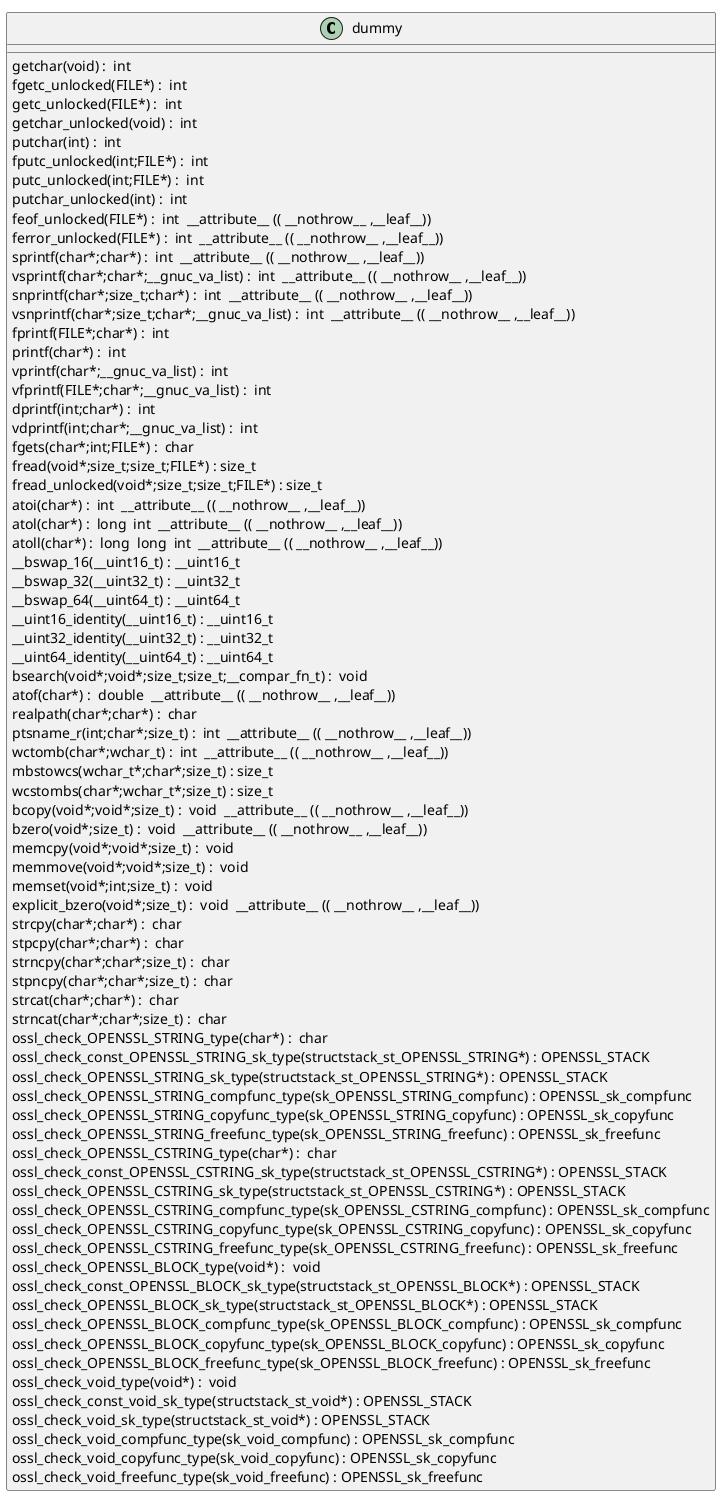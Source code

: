 @startuml
!pragma layout smetana
class dummy {
getchar(void) :  int  [[[./../.././qc/apps/asn1parse.c.html#742]]]
fgetc_unlocked(FILE*) :  int  [[[./../.././qc/apps/asn1parse.c.html#751]]]
getc_unlocked(FILE*) :  int  [[[./../.././qc/apps/asn1parse.c.html#761]]]
getchar_unlocked(void) :  int  [[[./../.././qc/apps/asn1parse.c.html#768]]]
putchar(int) :  int  [[[./../.././qc/apps/asn1parse.c.html#777]]]
fputc_unlocked(int;FILE*) :  int  [[[./../.././qc/apps/asn1parse.c.html#786]]]
putc_unlocked(int;FILE*) :  int  [[[./../.././qc/apps/asn1parse.c.html#796]]]
putchar_unlocked(int) :  int  [[[./../.././qc/apps/asn1parse.c.html#803]]]
feof_unlocked(FILE*) :  int  __attribute__ (( __nothrow__ ,__leaf__)) [[[./../.././qc/apps/asn1parse.c.html#809]]]
ferror_unlocked(FILE*) :  int  __attribute__ (( __nothrow__ ,__leaf__)) [[[./../.././qc/apps/asn1parse.c.html#816]]]
sprintf(char*;char*) :  int  __attribute__ (( __nothrow__ ,__leaf__)) [[[./../.././qc/apps/asn1parse.c.html#835]]]
vsprintf(char*;char*;__gnuc_va_list) :  int  __attribute__ (( __nothrow__ ,__leaf__)) [[[./../.././qc/apps/asn1parse.c.html#848]]]
snprintf(char*;size_t;char*) :  int  __attribute__ (( __nothrow__ ,__leaf__)) [[[./../.././qc/apps/asn1parse.c.html#867]]]
vsnprintf(char*;size_t;char*;__gnuc_va_list) :  int  __attribute__ (( __nothrow__ ,__leaf__)) [[[./../.././qc/apps/asn1parse.c.html#881]]]
fprintf(FILE*;char*) :  int  [[[./../.././qc/apps/asn1parse.c.html#902]]]
printf(char*) :  int  [[[./../.././qc/apps/asn1parse.c.html#909]]]
vprintf(char*;__gnuc_va_list) :  int  [[[./../.././qc/apps/asn1parse.c.html#921]]]
vfprintf(FILE*;char*;__gnuc_va_list) :  int  [[[./../.././qc/apps/asn1parse.c.html#931]]]
dprintf(int;char*) :  int  [[[./../.././qc/apps/asn1parse.c.html#946]]]
vdprintf(int;char*;__gnuc_va_list) :  int  [[[./../.././qc/apps/asn1parse.c.html#957]]]
fgets(char*;int;FILE*) :  char  [[[./../.././qc/apps/asn1parse.c.html#976]]]
fread(void*;size_t;size_t;FILE*) : size_t [[[./../.././qc/apps/asn1parse.c.html#1002]]]
fread_unlocked(void*;size_t;size_t;FILE*) : size_t [[[./../.././qc/apps/asn1parse.c.html#1029]]]
atoi(char*) :  int  __attribute__ (( __nothrow__ ,__leaf__)) [[[./../.././qc/apps/asn1parse.c.html#1189]]]
atol(char*) :  long  int  __attribute__ (( __nothrow__ ,__leaf__)) [[[./../.././qc/apps/asn1parse.c.html#1194]]]
atoll(char*) :  long  long  int  __attribute__ (( __nothrow__ ,__leaf__)) [[[./../.././qc/apps/asn1parse.c.html#1201]]]
__bswap_16(__uint16_t) : __uint16_t [[[./../.././qc/apps/asn1parse.c.html#1354]]]
__bswap_32(__uint32_t) : __uint32_t [[[./../.././qc/apps/asn1parse.c.html#1369]]]
__bswap_64(__uint64_t) : __uint64_t [[[./../.././qc/apps/asn1parse.c.html#1379]]]
__uint16_identity(__uint16_t) : __uint16_t [[[./../.././qc/apps/asn1parse.c.html#1391]]]
__uint32_identity(__uint32_t) : __uint32_t [[[./../.././qc/apps/asn1parse.c.html#1397]]]
__uint64_identity(__uint64_t) : __uint64_t [[[./../.././qc/apps/asn1parse.c.html#1403]]]
bsearch(void*;void*;size_t;size_t;__compar_fn_t) :  void  [[[./../.././qc/apps/asn1parse.c.html#2071]]]
atof(char*) :  double  __attribute__ (( __nothrow__ ,__leaf__)) [[[./../.././qc/apps/asn1parse.c.html#19618]]]
realpath(char*;char*) :  char  [[[./../.././qc/apps/asn1parse.c.html#1]]]
ptsname_r(int;char*;size_t) :  int  __attribute__ (( __nothrow__ ,__leaf__)) [[[./../.././qc/apps/asn1parse.c.html#1]]]
wctomb(char*;wchar_t) :  int  __attribute__ (( __nothrow__ ,__leaf__)) [[[./../.././qc/apps/asn1parse.c.html#1]]]
mbstowcs(wchar_t*;char*;size_t) : size_t [[[./../.././qc/apps/asn1parse.c.html#1]]]
wcstombs(char*;wchar_t*;size_t) : size_t [[[./../.././qc/apps/asn1parse.c.html#1]]]
bcopy(void*;void*;size_t) :  void  __attribute__ (( __nothrow__ ,__leaf__)) [[[./../.././qc/apps/asn1parse.c.html#1]]]
bzero(void*;size_t) :  void  __attribute__ (( __nothrow__ ,__leaf__)) [[[./../.././qc/apps/asn1parse.c.html#1]]]
memcpy(void*;void*;size_t) :  void  [[[./../.././qc/apps/asn1parse.c.html#1]]]
memmove(void*;void*;size_t) :  void  [[[./../.././qc/apps/asn1parse.c.html#1]]]
memset(void*;int;size_t) :  void  [[[./../.././qc/apps/asn1parse.c.html#1]]]
explicit_bzero(void*;size_t) :  void  __attribute__ (( __nothrow__ ,__leaf__)) [[[./../.././qc/apps/asn1parse.c.html#1]]]
strcpy(char*;char*) :  char  [[[./../.././qc/apps/asn1parse.c.html#1]]]
stpcpy(char*;char*) :  char  [[[./../.././qc/apps/asn1parse.c.html#1]]]
strncpy(char*;char*;size_t) :  char  [[[./../.././qc/apps/asn1parse.c.html#1]]]
stpncpy(char*;char*;size_t) :  char  [[[./../.././qc/apps/asn1parse.c.html#1]]]
strcat(char*;char*) :  char  [[[./../.././qc/apps/asn1parse.c.html#1]]]
strncat(char*;char*;size_t) :  char  [[[./../.././qc/apps/asn1parse.c.html#1]]]
ossl_check_OPENSSL_STRING_type(char*) :  char  [[[./../.././qc/apps/asn1parse.c.html#1]]]
ossl_check_const_OPENSSL_STRING_sk_type(structstack_st_OPENSSL_STRING*) : OPENSSL_STACK [[[./../.././qc/apps/asn1parse.c.html#1]]]
ossl_check_OPENSSL_STRING_sk_type(structstack_st_OPENSSL_STRING*) : OPENSSL_STACK [[[./../.././qc/apps/asn1parse.c.html#1]]]
ossl_check_OPENSSL_STRING_compfunc_type(sk_OPENSSL_STRING_compfunc) : OPENSSL_sk_compfunc [[[./../.././qc/apps/asn1parse.c.html#1]]]
ossl_check_OPENSSL_STRING_copyfunc_type(sk_OPENSSL_STRING_copyfunc) : OPENSSL_sk_copyfunc [[[./../.././qc/apps/asn1parse.c.html#1]]]
ossl_check_OPENSSL_STRING_freefunc_type(sk_OPENSSL_STRING_freefunc) : OPENSSL_sk_freefunc [[[./../.././qc/apps/asn1parse.c.html#1]]]
ossl_check_OPENSSL_CSTRING_type(char*) :  char  [[[./../.././qc/apps/asn1parse.c.html#1]]]
ossl_check_const_OPENSSL_CSTRING_sk_type(structstack_st_OPENSSL_CSTRING*) : OPENSSL_STACK [[[./../.././qc/apps/asn1parse.c.html#1]]]
ossl_check_OPENSSL_CSTRING_sk_type(structstack_st_OPENSSL_CSTRING*) : OPENSSL_STACK [[[./../.././qc/apps/asn1parse.c.html#1]]]
ossl_check_OPENSSL_CSTRING_compfunc_type(sk_OPENSSL_CSTRING_compfunc) : OPENSSL_sk_compfunc [[[./../.././qc/apps/asn1parse.c.html#1]]]
ossl_check_OPENSSL_CSTRING_copyfunc_type(sk_OPENSSL_CSTRING_copyfunc) : OPENSSL_sk_copyfunc [[[./../.././qc/apps/asn1parse.c.html#1]]]
ossl_check_OPENSSL_CSTRING_freefunc_type(sk_OPENSSL_CSTRING_freefunc) : OPENSSL_sk_freefunc [[[./../.././qc/apps/asn1parse.c.html#1]]]
ossl_check_OPENSSL_BLOCK_type(void*) :  void  [[[./../.././qc/apps/asn1parse.c.html#1]]]
ossl_check_const_OPENSSL_BLOCK_sk_type(structstack_st_OPENSSL_BLOCK*) : OPENSSL_STACK [[[./../.././qc/apps/asn1parse.c.html#1]]]
ossl_check_OPENSSL_BLOCK_sk_type(structstack_st_OPENSSL_BLOCK*) : OPENSSL_STACK [[[./../.././qc/apps/asn1parse.c.html#1]]]
ossl_check_OPENSSL_BLOCK_compfunc_type(sk_OPENSSL_BLOCK_compfunc) : OPENSSL_sk_compfunc [[[./../.././qc/apps/asn1parse.c.html#1]]]
ossl_check_OPENSSL_BLOCK_copyfunc_type(sk_OPENSSL_BLOCK_copyfunc) : OPENSSL_sk_copyfunc [[[./../.././qc/apps/asn1parse.c.html#1]]]
ossl_check_OPENSSL_BLOCK_freefunc_type(sk_OPENSSL_BLOCK_freefunc) : OPENSSL_sk_freefunc [[[./../.././qc/apps/asn1parse.c.html#1]]]
ossl_check_void_type(void*) :  void  [[[./../.././qc/apps/asn1parse.c.html#1]]]
ossl_check_const_void_sk_type(structstack_st_void*) : OPENSSL_STACK [[[./../.././qc/apps/asn1parse.c.html#1]]]
ossl_check_void_sk_type(structstack_st_void*) : OPENSSL_STACK [[[./../.././qc/apps/asn1parse.c.html#1]]]
ossl_check_void_compfunc_type(sk_void_compfunc) : OPENSSL_sk_compfunc [[[./../.././qc/apps/asn1parse.c.html#1]]]
ossl_check_void_copyfunc_type(sk_void_copyfunc) : OPENSSL_sk_copyfunc [[[./../.././qc/apps/asn1parse.c.html#1]]]
ossl_check_void_freefunc_type(sk_void_freefunc) : OPENSSL_sk_freefunc [[[./../.././qc/apps/asn1parse.c.html#1]]]
} 
@enduml
